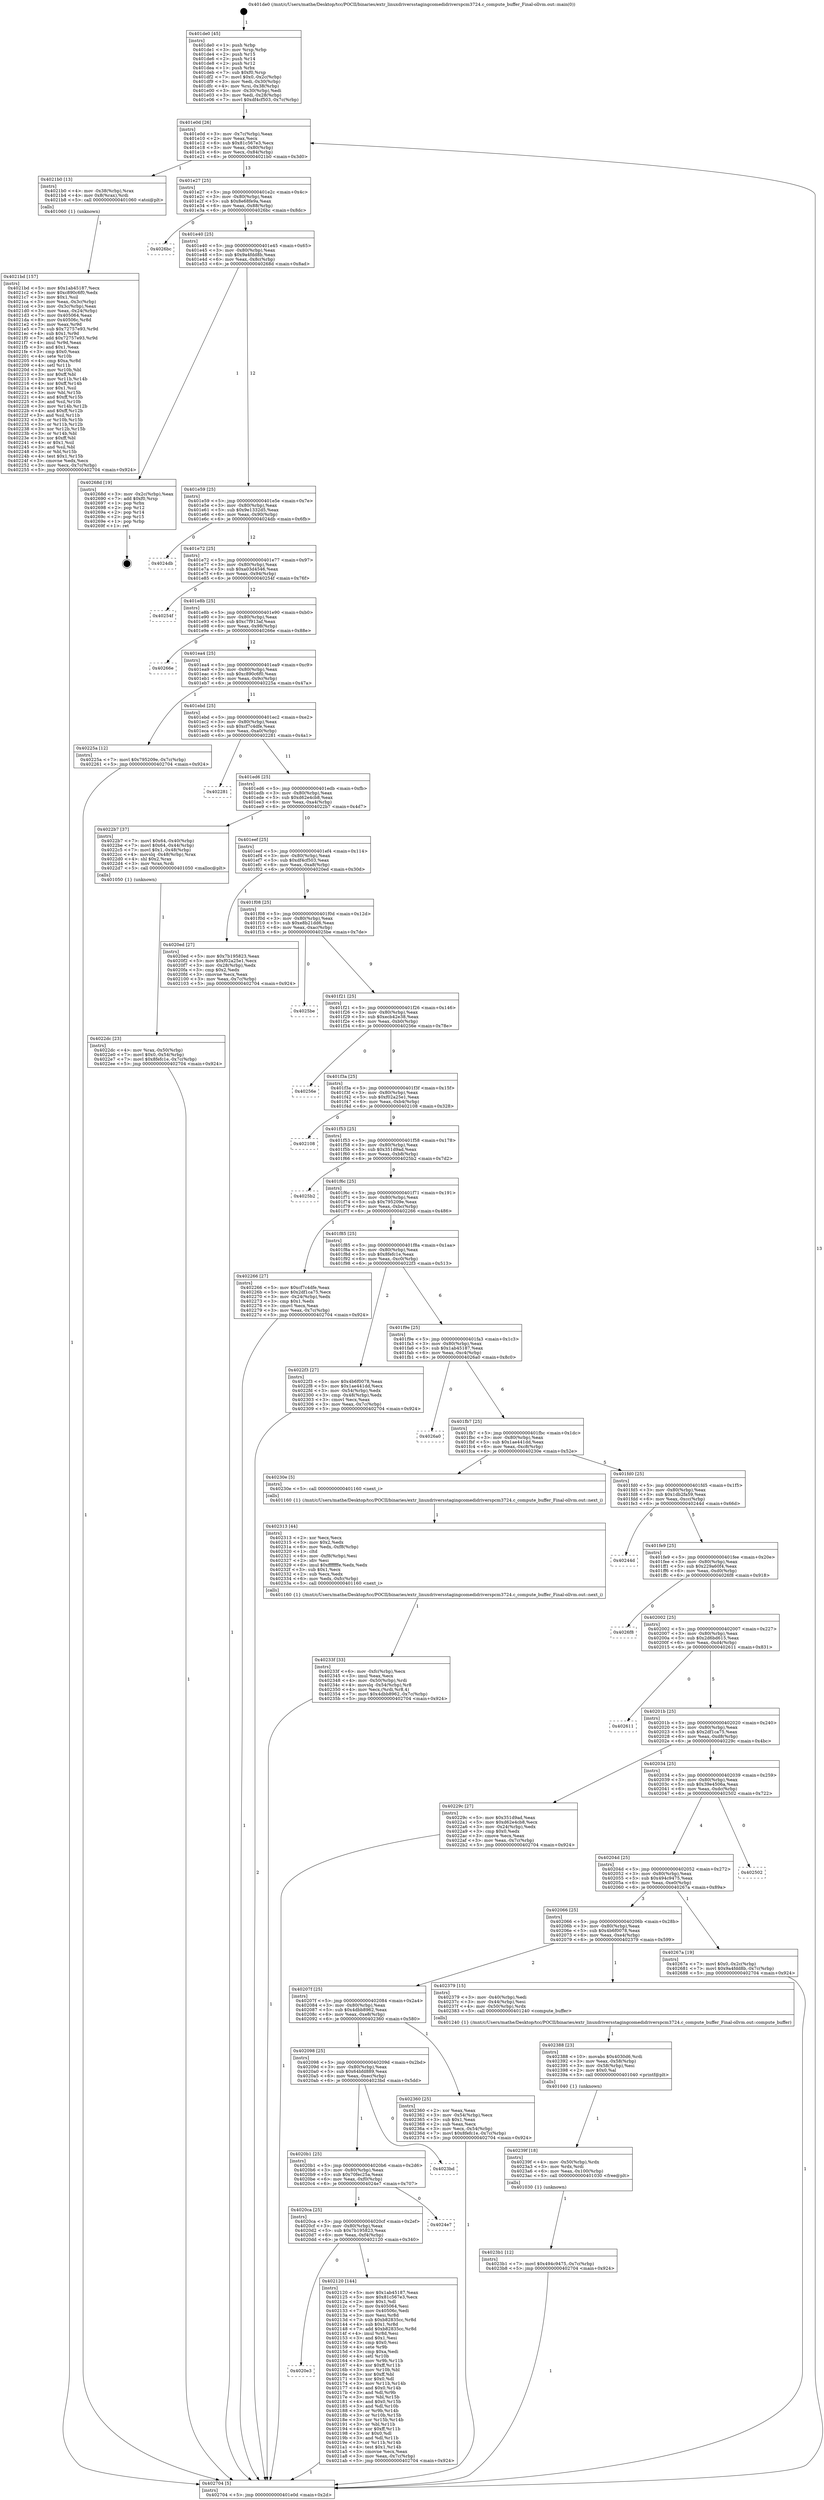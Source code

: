 digraph "0x401de0" {
  label = "0x401de0 (/mnt/c/Users/mathe/Desktop/tcc/POCII/binaries/extr_linuxdriversstagingcomedidriverspcm3724.c_compute_buffer_Final-ollvm.out::main(0))"
  labelloc = "t"
  node[shape=record]

  Entry [label="",width=0.3,height=0.3,shape=circle,fillcolor=black,style=filled]
  "0x401e0d" [label="{
     0x401e0d [26]\l
     | [instrs]\l
     &nbsp;&nbsp;0x401e0d \<+3\>: mov -0x7c(%rbp),%eax\l
     &nbsp;&nbsp;0x401e10 \<+2\>: mov %eax,%ecx\l
     &nbsp;&nbsp;0x401e12 \<+6\>: sub $0x81c567e3,%ecx\l
     &nbsp;&nbsp;0x401e18 \<+3\>: mov %eax,-0x80(%rbp)\l
     &nbsp;&nbsp;0x401e1b \<+6\>: mov %ecx,-0x84(%rbp)\l
     &nbsp;&nbsp;0x401e21 \<+6\>: je 00000000004021b0 \<main+0x3d0\>\l
  }"]
  "0x4021b0" [label="{
     0x4021b0 [13]\l
     | [instrs]\l
     &nbsp;&nbsp;0x4021b0 \<+4\>: mov -0x38(%rbp),%rax\l
     &nbsp;&nbsp;0x4021b4 \<+4\>: mov 0x8(%rax),%rdi\l
     &nbsp;&nbsp;0x4021b8 \<+5\>: call 0000000000401060 \<atoi@plt\>\l
     | [calls]\l
     &nbsp;&nbsp;0x401060 \{1\} (unknown)\l
  }"]
  "0x401e27" [label="{
     0x401e27 [25]\l
     | [instrs]\l
     &nbsp;&nbsp;0x401e27 \<+5\>: jmp 0000000000401e2c \<main+0x4c\>\l
     &nbsp;&nbsp;0x401e2c \<+3\>: mov -0x80(%rbp),%eax\l
     &nbsp;&nbsp;0x401e2f \<+5\>: sub $0x8e68fe9a,%eax\l
     &nbsp;&nbsp;0x401e34 \<+6\>: mov %eax,-0x88(%rbp)\l
     &nbsp;&nbsp;0x401e3a \<+6\>: je 00000000004026bc \<main+0x8dc\>\l
  }"]
  Exit [label="",width=0.3,height=0.3,shape=circle,fillcolor=black,style=filled,peripheries=2]
  "0x4026bc" [label="{
     0x4026bc\l
  }", style=dashed]
  "0x401e40" [label="{
     0x401e40 [25]\l
     | [instrs]\l
     &nbsp;&nbsp;0x401e40 \<+5\>: jmp 0000000000401e45 \<main+0x65\>\l
     &nbsp;&nbsp;0x401e45 \<+3\>: mov -0x80(%rbp),%eax\l
     &nbsp;&nbsp;0x401e48 \<+5\>: sub $0x9a4fdd8b,%eax\l
     &nbsp;&nbsp;0x401e4d \<+6\>: mov %eax,-0x8c(%rbp)\l
     &nbsp;&nbsp;0x401e53 \<+6\>: je 000000000040268d \<main+0x8ad\>\l
  }"]
  "0x4023b1" [label="{
     0x4023b1 [12]\l
     | [instrs]\l
     &nbsp;&nbsp;0x4023b1 \<+7\>: movl $0x494c9475,-0x7c(%rbp)\l
     &nbsp;&nbsp;0x4023b8 \<+5\>: jmp 0000000000402704 \<main+0x924\>\l
  }"]
  "0x40268d" [label="{
     0x40268d [19]\l
     | [instrs]\l
     &nbsp;&nbsp;0x40268d \<+3\>: mov -0x2c(%rbp),%eax\l
     &nbsp;&nbsp;0x402690 \<+7\>: add $0xf0,%rsp\l
     &nbsp;&nbsp;0x402697 \<+1\>: pop %rbx\l
     &nbsp;&nbsp;0x402698 \<+2\>: pop %r12\l
     &nbsp;&nbsp;0x40269a \<+2\>: pop %r14\l
     &nbsp;&nbsp;0x40269c \<+2\>: pop %r15\l
     &nbsp;&nbsp;0x40269e \<+1\>: pop %rbp\l
     &nbsp;&nbsp;0x40269f \<+1\>: ret\l
  }"]
  "0x401e59" [label="{
     0x401e59 [25]\l
     | [instrs]\l
     &nbsp;&nbsp;0x401e59 \<+5\>: jmp 0000000000401e5e \<main+0x7e\>\l
     &nbsp;&nbsp;0x401e5e \<+3\>: mov -0x80(%rbp),%eax\l
     &nbsp;&nbsp;0x401e61 \<+5\>: sub $0x9e1332d5,%eax\l
     &nbsp;&nbsp;0x401e66 \<+6\>: mov %eax,-0x90(%rbp)\l
     &nbsp;&nbsp;0x401e6c \<+6\>: je 00000000004024db \<main+0x6fb\>\l
  }"]
  "0x40239f" [label="{
     0x40239f [18]\l
     | [instrs]\l
     &nbsp;&nbsp;0x40239f \<+4\>: mov -0x50(%rbp),%rdx\l
     &nbsp;&nbsp;0x4023a3 \<+3\>: mov %rdx,%rdi\l
     &nbsp;&nbsp;0x4023a6 \<+6\>: mov %eax,-0x100(%rbp)\l
     &nbsp;&nbsp;0x4023ac \<+5\>: call 0000000000401030 \<free@plt\>\l
     | [calls]\l
     &nbsp;&nbsp;0x401030 \{1\} (unknown)\l
  }"]
  "0x4024db" [label="{
     0x4024db\l
  }", style=dashed]
  "0x401e72" [label="{
     0x401e72 [25]\l
     | [instrs]\l
     &nbsp;&nbsp;0x401e72 \<+5\>: jmp 0000000000401e77 \<main+0x97\>\l
     &nbsp;&nbsp;0x401e77 \<+3\>: mov -0x80(%rbp),%eax\l
     &nbsp;&nbsp;0x401e7a \<+5\>: sub $0xa03d4546,%eax\l
     &nbsp;&nbsp;0x401e7f \<+6\>: mov %eax,-0x94(%rbp)\l
     &nbsp;&nbsp;0x401e85 \<+6\>: je 000000000040254f \<main+0x76f\>\l
  }"]
  "0x402388" [label="{
     0x402388 [23]\l
     | [instrs]\l
     &nbsp;&nbsp;0x402388 \<+10\>: movabs $0x4030d6,%rdi\l
     &nbsp;&nbsp;0x402392 \<+3\>: mov %eax,-0x58(%rbp)\l
     &nbsp;&nbsp;0x402395 \<+3\>: mov -0x58(%rbp),%esi\l
     &nbsp;&nbsp;0x402398 \<+2\>: mov $0x0,%al\l
     &nbsp;&nbsp;0x40239a \<+5\>: call 0000000000401040 \<printf@plt\>\l
     | [calls]\l
     &nbsp;&nbsp;0x401040 \{1\} (unknown)\l
  }"]
  "0x40254f" [label="{
     0x40254f\l
  }", style=dashed]
  "0x401e8b" [label="{
     0x401e8b [25]\l
     | [instrs]\l
     &nbsp;&nbsp;0x401e8b \<+5\>: jmp 0000000000401e90 \<main+0xb0\>\l
     &nbsp;&nbsp;0x401e90 \<+3\>: mov -0x80(%rbp),%eax\l
     &nbsp;&nbsp;0x401e93 \<+5\>: sub $0xc7f913af,%eax\l
     &nbsp;&nbsp;0x401e98 \<+6\>: mov %eax,-0x98(%rbp)\l
     &nbsp;&nbsp;0x401e9e \<+6\>: je 000000000040266e \<main+0x88e\>\l
  }"]
  "0x40233f" [label="{
     0x40233f [33]\l
     | [instrs]\l
     &nbsp;&nbsp;0x40233f \<+6\>: mov -0xfc(%rbp),%ecx\l
     &nbsp;&nbsp;0x402345 \<+3\>: imul %eax,%ecx\l
     &nbsp;&nbsp;0x402348 \<+4\>: mov -0x50(%rbp),%rdi\l
     &nbsp;&nbsp;0x40234c \<+4\>: movslq -0x54(%rbp),%r8\l
     &nbsp;&nbsp;0x402350 \<+4\>: mov %ecx,(%rdi,%r8,4)\l
     &nbsp;&nbsp;0x402354 \<+7\>: movl $0x4dbb8962,-0x7c(%rbp)\l
     &nbsp;&nbsp;0x40235b \<+5\>: jmp 0000000000402704 \<main+0x924\>\l
  }"]
  "0x40266e" [label="{
     0x40266e\l
  }", style=dashed]
  "0x401ea4" [label="{
     0x401ea4 [25]\l
     | [instrs]\l
     &nbsp;&nbsp;0x401ea4 \<+5\>: jmp 0000000000401ea9 \<main+0xc9\>\l
     &nbsp;&nbsp;0x401ea9 \<+3\>: mov -0x80(%rbp),%eax\l
     &nbsp;&nbsp;0x401eac \<+5\>: sub $0xc890c6f0,%eax\l
     &nbsp;&nbsp;0x401eb1 \<+6\>: mov %eax,-0x9c(%rbp)\l
     &nbsp;&nbsp;0x401eb7 \<+6\>: je 000000000040225a \<main+0x47a\>\l
  }"]
  "0x402313" [label="{
     0x402313 [44]\l
     | [instrs]\l
     &nbsp;&nbsp;0x402313 \<+2\>: xor %ecx,%ecx\l
     &nbsp;&nbsp;0x402315 \<+5\>: mov $0x2,%edx\l
     &nbsp;&nbsp;0x40231a \<+6\>: mov %edx,-0xf8(%rbp)\l
     &nbsp;&nbsp;0x402320 \<+1\>: cltd\l
     &nbsp;&nbsp;0x402321 \<+6\>: mov -0xf8(%rbp),%esi\l
     &nbsp;&nbsp;0x402327 \<+2\>: idiv %esi\l
     &nbsp;&nbsp;0x402329 \<+6\>: imul $0xfffffffe,%edx,%edx\l
     &nbsp;&nbsp;0x40232f \<+3\>: sub $0x1,%ecx\l
     &nbsp;&nbsp;0x402332 \<+2\>: sub %ecx,%edx\l
     &nbsp;&nbsp;0x402334 \<+6\>: mov %edx,-0xfc(%rbp)\l
     &nbsp;&nbsp;0x40233a \<+5\>: call 0000000000401160 \<next_i\>\l
     | [calls]\l
     &nbsp;&nbsp;0x401160 \{1\} (/mnt/c/Users/mathe/Desktop/tcc/POCII/binaries/extr_linuxdriversstagingcomedidriverspcm3724.c_compute_buffer_Final-ollvm.out::next_i)\l
  }"]
  "0x40225a" [label="{
     0x40225a [12]\l
     | [instrs]\l
     &nbsp;&nbsp;0x40225a \<+7\>: movl $0x795209e,-0x7c(%rbp)\l
     &nbsp;&nbsp;0x402261 \<+5\>: jmp 0000000000402704 \<main+0x924\>\l
  }"]
  "0x401ebd" [label="{
     0x401ebd [25]\l
     | [instrs]\l
     &nbsp;&nbsp;0x401ebd \<+5\>: jmp 0000000000401ec2 \<main+0xe2\>\l
     &nbsp;&nbsp;0x401ec2 \<+3\>: mov -0x80(%rbp),%eax\l
     &nbsp;&nbsp;0x401ec5 \<+5\>: sub $0xcf7c4dfe,%eax\l
     &nbsp;&nbsp;0x401eca \<+6\>: mov %eax,-0xa0(%rbp)\l
     &nbsp;&nbsp;0x401ed0 \<+6\>: je 0000000000402281 \<main+0x4a1\>\l
  }"]
  "0x4022dc" [label="{
     0x4022dc [23]\l
     | [instrs]\l
     &nbsp;&nbsp;0x4022dc \<+4\>: mov %rax,-0x50(%rbp)\l
     &nbsp;&nbsp;0x4022e0 \<+7\>: movl $0x0,-0x54(%rbp)\l
     &nbsp;&nbsp;0x4022e7 \<+7\>: movl $0x8fefc1e,-0x7c(%rbp)\l
     &nbsp;&nbsp;0x4022ee \<+5\>: jmp 0000000000402704 \<main+0x924\>\l
  }"]
  "0x402281" [label="{
     0x402281\l
  }", style=dashed]
  "0x401ed6" [label="{
     0x401ed6 [25]\l
     | [instrs]\l
     &nbsp;&nbsp;0x401ed6 \<+5\>: jmp 0000000000401edb \<main+0xfb\>\l
     &nbsp;&nbsp;0x401edb \<+3\>: mov -0x80(%rbp),%eax\l
     &nbsp;&nbsp;0x401ede \<+5\>: sub $0xd62e4cb8,%eax\l
     &nbsp;&nbsp;0x401ee3 \<+6\>: mov %eax,-0xa4(%rbp)\l
     &nbsp;&nbsp;0x401ee9 \<+6\>: je 00000000004022b7 \<main+0x4d7\>\l
  }"]
  "0x4021bd" [label="{
     0x4021bd [157]\l
     | [instrs]\l
     &nbsp;&nbsp;0x4021bd \<+5\>: mov $0x1ab45187,%ecx\l
     &nbsp;&nbsp;0x4021c2 \<+5\>: mov $0xc890c6f0,%edx\l
     &nbsp;&nbsp;0x4021c7 \<+3\>: mov $0x1,%sil\l
     &nbsp;&nbsp;0x4021ca \<+3\>: mov %eax,-0x3c(%rbp)\l
     &nbsp;&nbsp;0x4021cd \<+3\>: mov -0x3c(%rbp),%eax\l
     &nbsp;&nbsp;0x4021d0 \<+3\>: mov %eax,-0x24(%rbp)\l
     &nbsp;&nbsp;0x4021d3 \<+7\>: mov 0x405064,%eax\l
     &nbsp;&nbsp;0x4021da \<+8\>: mov 0x40506c,%r8d\l
     &nbsp;&nbsp;0x4021e2 \<+3\>: mov %eax,%r9d\l
     &nbsp;&nbsp;0x4021e5 \<+7\>: sub $0x72757e93,%r9d\l
     &nbsp;&nbsp;0x4021ec \<+4\>: sub $0x1,%r9d\l
     &nbsp;&nbsp;0x4021f0 \<+7\>: add $0x72757e93,%r9d\l
     &nbsp;&nbsp;0x4021f7 \<+4\>: imul %r9d,%eax\l
     &nbsp;&nbsp;0x4021fb \<+3\>: and $0x1,%eax\l
     &nbsp;&nbsp;0x4021fe \<+3\>: cmp $0x0,%eax\l
     &nbsp;&nbsp;0x402201 \<+4\>: sete %r10b\l
     &nbsp;&nbsp;0x402205 \<+4\>: cmp $0xa,%r8d\l
     &nbsp;&nbsp;0x402209 \<+4\>: setl %r11b\l
     &nbsp;&nbsp;0x40220d \<+3\>: mov %r10b,%bl\l
     &nbsp;&nbsp;0x402210 \<+3\>: xor $0xff,%bl\l
     &nbsp;&nbsp;0x402213 \<+3\>: mov %r11b,%r14b\l
     &nbsp;&nbsp;0x402216 \<+4\>: xor $0xff,%r14b\l
     &nbsp;&nbsp;0x40221a \<+4\>: xor $0x1,%sil\l
     &nbsp;&nbsp;0x40221e \<+3\>: mov %bl,%r15b\l
     &nbsp;&nbsp;0x402221 \<+4\>: and $0xff,%r15b\l
     &nbsp;&nbsp;0x402225 \<+3\>: and %sil,%r10b\l
     &nbsp;&nbsp;0x402228 \<+3\>: mov %r14b,%r12b\l
     &nbsp;&nbsp;0x40222b \<+4\>: and $0xff,%r12b\l
     &nbsp;&nbsp;0x40222f \<+3\>: and %sil,%r11b\l
     &nbsp;&nbsp;0x402232 \<+3\>: or %r10b,%r15b\l
     &nbsp;&nbsp;0x402235 \<+3\>: or %r11b,%r12b\l
     &nbsp;&nbsp;0x402238 \<+3\>: xor %r12b,%r15b\l
     &nbsp;&nbsp;0x40223b \<+3\>: or %r14b,%bl\l
     &nbsp;&nbsp;0x40223e \<+3\>: xor $0xff,%bl\l
     &nbsp;&nbsp;0x402241 \<+4\>: or $0x1,%sil\l
     &nbsp;&nbsp;0x402245 \<+3\>: and %sil,%bl\l
     &nbsp;&nbsp;0x402248 \<+3\>: or %bl,%r15b\l
     &nbsp;&nbsp;0x40224b \<+4\>: test $0x1,%r15b\l
     &nbsp;&nbsp;0x40224f \<+3\>: cmovne %edx,%ecx\l
     &nbsp;&nbsp;0x402252 \<+3\>: mov %ecx,-0x7c(%rbp)\l
     &nbsp;&nbsp;0x402255 \<+5\>: jmp 0000000000402704 \<main+0x924\>\l
  }"]
  "0x4022b7" [label="{
     0x4022b7 [37]\l
     | [instrs]\l
     &nbsp;&nbsp;0x4022b7 \<+7\>: movl $0x64,-0x40(%rbp)\l
     &nbsp;&nbsp;0x4022be \<+7\>: movl $0x64,-0x44(%rbp)\l
     &nbsp;&nbsp;0x4022c5 \<+7\>: movl $0x1,-0x48(%rbp)\l
     &nbsp;&nbsp;0x4022cc \<+4\>: movslq -0x48(%rbp),%rax\l
     &nbsp;&nbsp;0x4022d0 \<+4\>: shl $0x2,%rax\l
     &nbsp;&nbsp;0x4022d4 \<+3\>: mov %rax,%rdi\l
     &nbsp;&nbsp;0x4022d7 \<+5\>: call 0000000000401050 \<malloc@plt\>\l
     | [calls]\l
     &nbsp;&nbsp;0x401050 \{1\} (unknown)\l
  }"]
  "0x401eef" [label="{
     0x401eef [25]\l
     | [instrs]\l
     &nbsp;&nbsp;0x401eef \<+5\>: jmp 0000000000401ef4 \<main+0x114\>\l
     &nbsp;&nbsp;0x401ef4 \<+3\>: mov -0x80(%rbp),%eax\l
     &nbsp;&nbsp;0x401ef7 \<+5\>: sub $0xdf4cf503,%eax\l
     &nbsp;&nbsp;0x401efc \<+6\>: mov %eax,-0xa8(%rbp)\l
     &nbsp;&nbsp;0x401f02 \<+6\>: je 00000000004020ed \<main+0x30d\>\l
  }"]
  "0x4020e3" [label="{
     0x4020e3\l
  }", style=dashed]
  "0x4020ed" [label="{
     0x4020ed [27]\l
     | [instrs]\l
     &nbsp;&nbsp;0x4020ed \<+5\>: mov $0x7b195823,%eax\l
     &nbsp;&nbsp;0x4020f2 \<+5\>: mov $0xf02a25e1,%ecx\l
     &nbsp;&nbsp;0x4020f7 \<+3\>: mov -0x28(%rbp),%edx\l
     &nbsp;&nbsp;0x4020fa \<+3\>: cmp $0x2,%edx\l
     &nbsp;&nbsp;0x4020fd \<+3\>: cmovne %ecx,%eax\l
     &nbsp;&nbsp;0x402100 \<+3\>: mov %eax,-0x7c(%rbp)\l
     &nbsp;&nbsp;0x402103 \<+5\>: jmp 0000000000402704 \<main+0x924\>\l
  }"]
  "0x401f08" [label="{
     0x401f08 [25]\l
     | [instrs]\l
     &nbsp;&nbsp;0x401f08 \<+5\>: jmp 0000000000401f0d \<main+0x12d\>\l
     &nbsp;&nbsp;0x401f0d \<+3\>: mov -0x80(%rbp),%eax\l
     &nbsp;&nbsp;0x401f10 \<+5\>: sub $0xe8b21dd6,%eax\l
     &nbsp;&nbsp;0x401f15 \<+6\>: mov %eax,-0xac(%rbp)\l
     &nbsp;&nbsp;0x401f1b \<+6\>: je 00000000004025be \<main+0x7de\>\l
  }"]
  "0x402704" [label="{
     0x402704 [5]\l
     | [instrs]\l
     &nbsp;&nbsp;0x402704 \<+5\>: jmp 0000000000401e0d \<main+0x2d\>\l
  }"]
  "0x401de0" [label="{
     0x401de0 [45]\l
     | [instrs]\l
     &nbsp;&nbsp;0x401de0 \<+1\>: push %rbp\l
     &nbsp;&nbsp;0x401de1 \<+3\>: mov %rsp,%rbp\l
     &nbsp;&nbsp;0x401de4 \<+2\>: push %r15\l
     &nbsp;&nbsp;0x401de6 \<+2\>: push %r14\l
     &nbsp;&nbsp;0x401de8 \<+2\>: push %r12\l
     &nbsp;&nbsp;0x401dea \<+1\>: push %rbx\l
     &nbsp;&nbsp;0x401deb \<+7\>: sub $0xf0,%rsp\l
     &nbsp;&nbsp;0x401df2 \<+7\>: movl $0x0,-0x2c(%rbp)\l
     &nbsp;&nbsp;0x401df9 \<+3\>: mov %edi,-0x30(%rbp)\l
     &nbsp;&nbsp;0x401dfc \<+4\>: mov %rsi,-0x38(%rbp)\l
     &nbsp;&nbsp;0x401e00 \<+3\>: mov -0x30(%rbp),%edi\l
     &nbsp;&nbsp;0x401e03 \<+3\>: mov %edi,-0x28(%rbp)\l
     &nbsp;&nbsp;0x401e06 \<+7\>: movl $0xdf4cf503,-0x7c(%rbp)\l
  }"]
  "0x402120" [label="{
     0x402120 [144]\l
     | [instrs]\l
     &nbsp;&nbsp;0x402120 \<+5\>: mov $0x1ab45187,%eax\l
     &nbsp;&nbsp;0x402125 \<+5\>: mov $0x81c567e3,%ecx\l
     &nbsp;&nbsp;0x40212a \<+2\>: mov $0x1,%dl\l
     &nbsp;&nbsp;0x40212c \<+7\>: mov 0x405064,%esi\l
     &nbsp;&nbsp;0x402133 \<+7\>: mov 0x40506c,%edi\l
     &nbsp;&nbsp;0x40213a \<+3\>: mov %esi,%r8d\l
     &nbsp;&nbsp;0x40213d \<+7\>: sub $0xb82835cc,%r8d\l
     &nbsp;&nbsp;0x402144 \<+4\>: sub $0x1,%r8d\l
     &nbsp;&nbsp;0x402148 \<+7\>: add $0xb82835cc,%r8d\l
     &nbsp;&nbsp;0x40214f \<+4\>: imul %r8d,%esi\l
     &nbsp;&nbsp;0x402153 \<+3\>: and $0x1,%esi\l
     &nbsp;&nbsp;0x402156 \<+3\>: cmp $0x0,%esi\l
     &nbsp;&nbsp;0x402159 \<+4\>: sete %r9b\l
     &nbsp;&nbsp;0x40215d \<+3\>: cmp $0xa,%edi\l
     &nbsp;&nbsp;0x402160 \<+4\>: setl %r10b\l
     &nbsp;&nbsp;0x402164 \<+3\>: mov %r9b,%r11b\l
     &nbsp;&nbsp;0x402167 \<+4\>: xor $0xff,%r11b\l
     &nbsp;&nbsp;0x40216b \<+3\>: mov %r10b,%bl\l
     &nbsp;&nbsp;0x40216e \<+3\>: xor $0xff,%bl\l
     &nbsp;&nbsp;0x402171 \<+3\>: xor $0x0,%dl\l
     &nbsp;&nbsp;0x402174 \<+3\>: mov %r11b,%r14b\l
     &nbsp;&nbsp;0x402177 \<+4\>: and $0x0,%r14b\l
     &nbsp;&nbsp;0x40217b \<+3\>: and %dl,%r9b\l
     &nbsp;&nbsp;0x40217e \<+3\>: mov %bl,%r15b\l
     &nbsp;&nbsp;0x402181 \<+4\>: and $0x0,%r15b\l
     &nbsp;&nbsp;0x402185 \<+3\>: and %dl,%r10b\l
     &nbsp;&nbsp;0x402188 \<+3\>: or %r9b,%r14b\l
     &nbsp;&nbsp;0x40218b \<+3\>: or %r10b,%r15b\l
     &nbsp;&nbsp;0x40218e \<+3\>: xor %r15b,%r14b\l
     &nbsp;&nbsp;0x402191 \<+3\>: or %bl,%r11b\l
     &nbsp;&nbsp;0x402194 \<+4\>: xor $0xff,%r11b\l
     &nbsp;&nbsp;0x402198 \<+3\>: or $0x0,%dl\l
     &nbsp;&nbsp;0x40219b \<+3\>: and %dl,%r11b\l
     &nbsp;&nbsp;0x40219e \<+3\>: or %r11b,%r14b\l
     &nbsp;&nbsp;0x4021a1 \<+4\>: test $0x1,%r14b\l
     &nbsp;&nbsp;0x4021a5 \<+3\>: cmovne %ecx,%eax\l
     &nbsp;&nbsp;0x4021a8 \<+3\>: mov %eax,-0x7c(%rbp)\l
     &nbsp;&nbsp;0x4021ab \<+5\>: jmp 0000000000402704 \<main+0x924\>\l
  }"]
  "0x4025be" [label="{
     0x4025be\l
  }", style=dashed]
  "0x401f21" [label="{
     0x401f21 [25]\l
     | [instrs]\l
     &nbsp;&nbsp;0x401f21 \<+5\>: jmp 0000000000401f26 \<main+0x146\>\l
     &nbsp;&nbsp;0x401f26 \<+3\>: mov -0x80(%rbp),%eax\l
     &nbsp;&nbsp;0x401f29 \<+5\>: sub $0xecb42e38,%eax\l
     &nbsp;&nbsp;0x401f2e \<+6\>: mov %eax,-0xb0(%rbp)\l
     &nbsp;&nbsp;0x401f34 \<+6\>: je 000000000040256e \<main+0x78e\>\l
  }"]
  "0x4020ca" [label="{
     0x4020ca [25]\l
     | [instrs]\l
     &nbsp;&nbsp;0x4020ca \<+5\>: jmp 00000000004020cf \<main+0x2ef\>\l
     &nbsp;&nbsp;0x4020cf \<+3\>: mov -0x80(%rbp),%eax\l
     &nbsp;&nbsp;0x4020d2 \<+5\>: sub $0x7b195823,%eax\l
     &nbsp;&nbsp;0x4020d7 \<+6\>: mov %eax,-0xf4(%rbp)\l
     &nbsp;&nbsp;0x4020dd \<+6\>: je 0000000000402120 \<main+0x340\>\l
  }"]
  "0x40256e" [label="{
     0x40256e\l
  }", style=dashed]
  "0x401f3a" [label="{
     0x401f3a [25]\l
     | [instrs]\l
     &nbsp;&nbsp;0x401f3a \<+5\>: jmp 0000000000401f3f \<main+0x15f\>\l
     &nbsp;&nbsp;0x401f3f \<+3\>: mov -0x80(%rbp),%eax\l
     &nbsp;&nbsp;0x401f42 \<+5\>: sub $0xf02a25e1,%eax\l
     &nbsp;&nbsp;0x401f47 \<+6\>: mov %eax,-0xb4(%rbp)\l
     &nbsp;&nbsp;0x401f4d \<+6\>: je 0000000000402108 \<main+0x328\>\l
  }"]
  "0x4024e7" [label="{
     0x4024e7\l
  }", style=dashed]
  "0x402108" [label="{
     0x402108\l
  }", style=dashed]
  "0x401f53" [label="{
     0x401f53 [25]\l
     | [instrs]\l
     &nbsp;&nbsp;0x401f53 \<+5\>: jmp 0000000000401f58 \<main+0x178\>\l
     &nbsp;&nbsp;0x401f58 \<+3\>: mov -0x80(%rbp),%eax\l
     &nbsp;&nbsp;0x401f5b \<+5\>: sub $0x351d9ad,%eax\l
     &nbsp;&nbsp;0x401f60 \<+6\>: mov %eax,-0xb8(%rbp)\l
     &nbsp;&nbsp;0x401f66 \<+6\>: je 00000000004025b2 \<main+0x7d2\>\l
  }"]
  "0x4020b1" [label="{
     0x4020b1 [25]\l
     | [instrs]\l
     &nbsp;&nbsp;0x4020b1 \<+5\>: jmp 00000000004020b6 \<main+0x2d6\>\l
     &nbsp;&nbsp;0x4020b6 \<+3\>: mov -0x80(%rbp),%eax\l
     &nbsp;&nbsp;0x4020b9 \<+5\>: sub $0x70fec25a,%eax\l
     &nbsp;&nbsp;0x4020be \<+6\>: mov %eax,-0xf0(%rbp)\l
     &nbsp;&nbsp;0x4020c4 \<+6\>: je 00000000004024e7 \<main+0x707\>\l
  }"]
  "0x4025b2" [label="{
     0x4025b2\l
  }", style=dashed]
  "0x401f6c" [label="{
     0x401f6c [25]\l
     | [instrs]\l
     &nbsp;&nbsp;0x401f6c \<+5\>: jmp 0000000000401f71 \<main+0x191\>\l
     &nbsp;&nbsp;0x401f71 \<+3\>: mov -0x80(%rbp),%eax\l
     &nbsp;&nbsp;0x401f74 \<+5\>: sub $0x795209e,%eax\l
     &nbsp;&nbsp;0x401f79 \<+6\>: mov %eax,-0xbc(%rbp)\l
     &nbsp;&nbsp;0x401f7f \<+6\>: je 0000000000402266 \<main+0x486\>\l
  }"]
  "0x4023bd" [label="{
     0x4023bd\l
  }", style=dashed]
  "0x402266" [label="{
     0x402266 [27]\l
     | [instrs]\l
     &nbsp;&nbsp;0x402266 \<+5\>: mov $0xcf7c4dfe,%eax\l
     &nbsp;&nbsp;0x40226b \<+5\>: mov $0x2df1ca75,%ecx\l
     &nbsp;&nbsp;0x402270 \<+3\>: mov -0x24(%rbp),%edx\l
     &nbsp;&nbsp;0x402273 \<+3\>: cmp $0x1,%edx\l
     &nbsp;&nbsp;0x402276 \<+3\>: cmovl %ecx,%eax\l
     &nbsp;&nbsp;0x402279 \<+3\>: mov %eax,-0x7c(%rbp)\l
     &nbsp;&nbsp;0x40227c \<+5\>: jmp 0000000000402704 \<main+0x924\>\l
  }"]
  "0x401f85" [label="{
     0x401f85 [25]\l
     | [instrs]\l
     &nbsp;&nbsp;0x401f85 \<+5\>: jmp 0000000000401f8a \<main+0x1aa\>\l
     &nbsp;&nbsp;0x401f8a \<+3\>: mov -0x80(%rbp),%eax\l
     &nbsp;&nbsp;0x401f8d \<+5\>: sub $0x8fefc1e,%eax\l
     &nbsp;&nbsp;0x401f92 \<+6\>: mov %eax,-0xc0(%rbp)\l
     &nbsp;&nbsp;0x401f98 \<+6\>: je 00000000004022f3 \<main+0x513\>\l
  }"]
  "0x402098" [label="{
     0x402098 [25]\l
     | [instrs]\l
     &nbsp;&nbsp;0x402098 \<+5\>: jmp 000000000040209d \<main+0x2bd\>\l
     &nbsp;&nbsp;0x40209d \<+3\>: mov -0x80(%rbp),%eax\l
     &nbsp;&nbsp;0x4020a0 \<+5\>: sub $0x64bfd889,%eax\l
     &nbsp;&nbsp;0x4020a5 \<+6\>: mov %eax,-0xec(%rbp)\l
     &nbsp;&nbsp;0x4020ab \<+6\>: je 00000000004023bd \<main+0x5dd\>\l
  }"]
  "0x4022f3" [label="{
     0x4022f3 [27]\l
     | [instrs]\l
     &nbsp;&nbsp;0x4022f3 \<+5\>: mov $0x4b6f0078,%eax\l
     &nbsp;&nbsp;0x4022f8 \<+5\>: mov $0x1ae441dd,%ecx\l
     &nbsp;&nbsp;0x4022fd \<+3\>: mov -0x54(%rbp),%edx\l
     &nbsp;&nbsp;0x402300 \<+3\>: cmp -0x48(%rbp),%edx\l
     &nbsp;&nbsp;0x402303 \<+3\>: cmovl %ecx,%eax\l
     &nbsp;&nbsp;0x402306 \<+3\>: mov %eax,-0x7c(%rbp)\l
     &nbsp;&nbsp;0x402309 \<+5\>: jmp 0000000000402704 \<main+0x924\>\l
  }"]
  "0x401f9e" [label="{
     0x401f9e [25]\l
     | [instrs]\l
     &nbsp;&nbsp;0x401f9e \<+5\>: jmp 0000000000401fa3 \<main+0x1c3\>\l
     &nbsp;&nbsp;0x401fa3 \<+3\>: mov -0x80(%rbp),%eax\l
     &nbsp;&nbsp;0x401fa6 \<+5\>: sub $0x1ab45187,%eax\l
     &nbsp;&nbsp;0x401fab \<+6\>: mov %eax,-0xc4(%rbp)\l
     &nbsp;&nbsp;0x401fb1 \<+6\>: je 00000000004026a0 \<main+0x8c0\>\l
  }"]
  "0x402360" [label="{
     0x402360 [25]\l
     | [instrs]\l
     &nbsp;&nbsp;0x402360 \<+2\>: xor %eax,%eax\l
     &nbsp;&nbsp;0x402362 \<+3\>: mov -0x54(%rbp),%ecx\l
     &nbsp;&nbsp;0x402365 \<+3\>: sub $0x1,%eax\l
     &nbsp;&nbsp;0x402368 \<+2\>: sub %eax,%ecx\l
     &nbsp;&nbsp;0x40236a \<+3\>: mov %ecx,-0x54(%rbp)\l
     &nbsp;&nbsp;0x40236d \<+7\>: movl $0x8fefc1e,-0x7c(%rbp)\l
     &nbsp;&nbsp;0x402374 \<+5\>: jmp 0000000000402704 \<main+0x924\>\l
  }"]
  "0x4026a0" [label="{
     0x4026a0\l
  }", style=dashed]
  "0x401fb7" [label="{
     0x401fb7 [25]\l
     | [instrs]\l
     &nbsp;&nbsp;0x401fb7 \<+5\>: jmp 0000000000401fbc \<main+0x1dc\>\l
     &nbsp;&nbsp;0x401fbc \<+3\>: mov -0x80(%rbp),%eax\l
     &nbsp;&nbsp;0x401fbf \<+5\>: sub $0x1ae441dd,%eax\l
     &nbsp;&nbsp;0x401fc4 \<+6\>: mov %eax,-0xc8(%rbp)\l
     &nbsp;&nbsp;0x401fca \<+6\>: je 000000000040230e \<main+0x52e\>\l
  }"]
  "0x40207f" [label="{
     0x40207f [25]\l
     | [instrs]\l
     &nbsp;&nbsp;0x40207f \<+5\>: jmp 0000000000402084 \<main+0x2a4\>\l
     &nbsp;&nbsp;0x402084 \<+3\>: mov -0x80(%rbp),%eax\l
     &nbsp;&nbsp;0x402087 \<+5\>: sub $0x4dbb8962,%eax\l
     &nbsp;&nbsp;0x40208c \<+6\>: mov %eax,-0xe8(%rbp)\l
     &nbsp;&nbsp;0x402092 \<+6\>: je 0000000000402360 \<main+0x580\>\l
  }"]
  "0x40230e" [label="{
     0x40230e [5]\l
     | [instrs]\l
     &nbsp;&nbsp;0x40230e \<+5\>: call 0000000000401160 \<next_i\>\l
     | [calls]\l
     &nbsp;&nbsp;0x401160 \{1\} (/mnt/c/Users/mathe/Desktop/tcc/POCII/binaries/extr_linuxdriversstagingcomedidriverspcm3724.c_compute_buffer_Final-ollvm.out::next_i)\l
  }"]
  "0x401fd0" [label="{
     0x401fd0 [25]\l
     | [instrs]\l
     &nbsp;&nbsp;0x401fd0 \<+5\>: jmp 0000000000401fd5 \<main+0x1f5\>\l
     &nbsp;&nbsp;0x401fd5 \<+3\>: mov -0x80(%rbp),%eax\l
     &nbsp;&nbsp;0x401fd8 \<+5\>: sub $0x1db2fa59,%eax\l
     &nbsp;&nbsp;0x401fdd \<+6\>: mov %eax,-0xcc(%rbp)\l
     &nbsp;&nbsp;0x401fe3 \<+6\>: je 000000000040244d \<main+0x66d\>\l
  }"]
  "0x402379" [label="{
     0x402379 [15]\l
     | [instrs]\l
     &nbsp;&nbsp;0x402379 \<+3\>: mov -0x40(%rbp),%edi\l
     &nbsp;&nbsp;0x40237c \<+3\>: mov -0x44(%rbp),%esi\l
     &nbsp;&nbsp;0x40237f \<+4\>: mov -0x50(%rbp),%rdx\l
     &nbsp;&nbsp;0x402383 \<+5\>: call 0000000000401240 \<compute_buffer\>\l
     | [calls]\l
     &nbsp;&nbsp;0x401240 \{1\} (/mnt/c/Users/mathe/Desktop/tcc/POCII/binaries/extr_linuxdriversstagingcomedidriverspcm3724.c_compute_buffer_Final-ollvm.out::compute_buffer)\l
  }"]
  "0x40244d" [label="{
     0x40244d\l
  }", style=dashed]
  "0x401fe9" [label="{
     0x401fe9 [25]\l
     | [instrs]\l
     &nbsp;&nbsp;0x401fe9 \<+5\>: jmp 0000000000401fee \<main+0x20e\>\l
     &nbsp;&nbsp;0x401fee \<+3\>: mov -0x80(%rbp),%eax\l
     &nbsp;&nbsp;0x401ff1 \<+5\>: sub $0x229a60f4,%eax\l
     &nbsp;&nbsp;0x401ff6 \<+6\>: mov %eax,-0xd0(%rbp)\l
     &nbsp;&nbsp;0x401ffc \<+6\>: je 00000000004026f8 \<main+0x918\>\l
  }"]
  "0x402066" [label="{
     0x402066 [25]\l
     | [instrs]\l
     &nbsp;&nbsp;0x402066 \<+5\>: jmp 000000000040206b \<main+0x28b\>\l
     &nbsp;&nbsp;0x40206b \<+3\>: mov -0x80(%rbp),%eax\l
     &nbsp;&nbsp;0x40206e \<+5\>: sub $0x4b6f0078,%eax\l
     &nbsp;&nbsp;0x402073 \<+6\>: mov %eax,-0xe4(%rbp)\l
     &nbsp;&nbsp;0x402079 \<+6\>: je 0000000000402379 \<main+0x599\>\l
  }"]
  "0x4026f8" [label="{
     0x4026f8\l
  }", style=dashed]
  "0x402002" [label="{
     0x402002 [25]\l
     | [instrs]\l
     &nbsp;&nbsp;0x402002 \<+5\>: jmp 0000000000402007 \<main+0x227\>\l
     &nbsp;&nbsp;0x402007 \<+3\>: mov -0x80(%rbp),%eax\l
     &nbsp;&nbsp;0x40200a \<+5\>: sub $0x2d6bd615,%eax\l
     &nbsp;&nbsp;0x40200f \<+6\>: mov %eax,-0xd4(%rbp)\l
     &nbsp;&nbsp;0x402015 \<+6\>: je 0000000000402611 \<main+0x831\>\l
  }"]
  "0x40267a" [label="{
     0x40267a [19]\l
     | [instrs]\l
     &nbsp;&nbsp;0x40267a \<+7\>: movl $0x0,-0x2c(%rbp)\l
     &nbsp;&nbsp;0x402681 \<+7\>: movl $0x9a4fdd8b,-0x7c(%rbp)\l
     &nbsp;&nbsp;0x402688 \<+5\>: jmp 0000000000402704 \<main+0x924\>\l
  }"]
  "0x402611" [label="{
     0x402611\l
  }", style=dashed]
  "0x40201b" [label="{
     0x40201b [25]\l
     | [instrs]\l
     &nbsp;&nbsp;0x40201b \<+5\>: jmp 0000000000402020 \<main+0x240\>\l
     &nbsp;&nbsp;0x402020 \<+3\>: mov -0x80(%rbp),%eax\l
     &nbsp;&nbsp;0x402023 \<+5\>: sub $0x2df1ca75,%eax\l
     &nbsp;&nbsp;0x402028 \<+6\>: mov %eax,-0xd8(%rbp)\l
     &nbsp;&nbsp;0x40202e \<+6\>: je 000000000040229c \<main+0x4bc\>\l
  }"]
  "0x40204d" [label="{
     0x40204d [25]\l
     | [instrs]\l
     &nbsp;&nbsp;0x40204d \<+5\>: jmp 0000000000402052 \<main+0x272\>\l
     &nbsp;&nbsp;0x402052 \<+3\>: mov -0x80(%rbp),%eax\l
     &nbsp;&nbsp;0x402055 \<+5\>: sub $0x494c9475,%eax\l
     &nbsp;&nbsp;0x40205a \<+6\>: mov %eax,-0xe0(%rbp)\l
     &nbsp;&nbsp;0x402060 \<+6\>: je 000000000040267a \<main+0x89a\>\l
  }"]
  "0x40229c" [label="{
     0x40229c [27]\l
     | [instrs]\l
     &nbsp;&nbsp;0x40229c \<+5\>: mov $0x351d9ad,%eax\l
     &nbsp;&nbsp;0x4022a1 \<+5\>: mov $0xd62e4cb8,%ecx\l
     &nbsp;&nbsp;0x4022a6 \<+3\>: mov -0x24(%rbp),%edx\l
     &nbsp;&nbsp;0x4022a9 \<+3\>: cmp $0x0,%edx\l
     &nbsp;&nbsp;0x4022ac \<+3\>: cmove %ecx,%eax\l
     &nbsp;&nbsp;0x4022af \<+3\>: mov %eax,-0x7c(%rbp)\l
     &nbsp;&nbsp;0x4022b2 \<+5\>: jmp 0000000000402704 \<main+0x924\>\l
  }"]
  "0x402034" [label="{
     0x402034 [25]\l
     | [instrs]\l
     &nbsp;&nbsp;0x402034 \<+5\>: jmp 0000000000402039 \<main+0x259\>\l
     &nbsp;&nbsp;0x402039 \<+3\>: mov -0x80(%rbp),%eax\l
     &nbsp;&nbsp;0x40203c \<+5\>: sub $0x39e4506a,%eax\l
     &nbsp;&nbsp;0x402041 \<+6\>: mov %eax,-0xdc(%rbp)\l
     &nbsp;&nbsp;0x402047 \<+6\>: je 0000000000402502 \<main+0x722\>\l
  }"]
  "0x402502" [label="{
     0x402502\l
  }", style=dashed]
  Entry -> "0x401de0" [label=" 1"]
  "0x401e0d" -> "0x4021b0" [label=" 1"]
  "0x401e0d" -> "0x401e27" [label=" 13"]
  "0x40268d" -> Exit [label=" 1"]
  "0x401e27" -> "0x4026bc" [label=" 0"]
  "0x401e27" -> "0x401e40" [label=" 13"]
  "0x40267a" -> "0x402704" [label=" 1"]
  "0x401e40" -> "0x40268d" [label=" 1"]
  "0x401e40" -> "0x401e59" [label=" 12"]
  "0x4023b1" -> "0x402704" [label=" 1"]
  "0x401e59" -> "0x4024db" [label=" 0"]
  "0x401e59" -> "0x401e72" [label=" 12"]
  "0x40239f" -> "0x4023b1" [label=" 1"]
  "0x401e72" -> "0x40254f" [label=" 0"]
  "0x401e72" -> "0x401e8b" [label=" 12"]
  "0x402388" -> "0x40239f" [label=" 1"]
  "0x401e8b" -> "0x40266e" [label=" 0"]
  "0x401e8b" -> "0x401ea4" [label=" 12"]
  "0x402379" -> "0x402388" [label=" 1"]
  "0x401ea4" -> "0x40225a" [label=" 1"]
  "0x401ea4" -> "0x401ebd" [label=" 11"]
  "0x402360" -> "0x402704" [label=" 1"]
  "0x401ebd" -> "0x402281" [label=" 0"]
  "0x401ebd" -> "0x401ed6" [label=" 11"]
  "0x40233f" -> "0x402704" [label=" 1"]
  "0x401ed6" -> "0x4022b7" [label=" 1"]
  "0x401ed6" -> "0x401eef" [label=" 10"]
  "0x402313" -> "0x40233f" [label=" 1"]
  "0x401eef" -> "0x4020ed" [label=" 1"]
  "0x401eef" -> "0x401f08" [label=" 9"]
  "0x4020ed" -> "0x402704" [label=" 1"]
  "0x401de0" -> "0x401e0d" [label=" 1"]
  "0x402704" -> "0x401e0d" [label=" 13"]
  "0x40230e" -> "0x402313" [label=" 1"]
  "0x401f08" -> "0x4025be" [label=" 0"]
  "0x401f08" -> "0x401f21" [label=" 9"]
  "0x4022f3" -> "0x402704" [label=" 2"]
  "0x401f21" -> "0x40256e" [label=" 0"]
  "0x401f21" -> "0x401f3a" [label=" 9"]
  "0x4022b7" -> "0x4022dc" [label=" 1"]
  "0x401f3a" -> "0x402108" [label=" 0"]
  "0x401f3a" -> "0x401f53" [label=" 9"]
  "0x40229c" -> "0x402704" [label=" 1"]
  "0x401f53" -> "0x4025b2" [label=" 0"]
  "0x401f53" -> "0x401f6c" [label=" 9"]
  "0x40225a" -> "0x402704" [label=" 1"]
  "0x401f6c" -> "0x402266" [label=" 1"]
  "0x401f6c" -> "0x401f85" [label=" 8"]
  "0x4021bd" -> "0x402704" [label=" 1"]
  "0x401f85" -> "0x4022f3" [label=" 2"]
  "0x401f85" -> "0x401f9e" [label=" 6"]
  "0x402120" -> "0x402704" [label=" 1"]
  "0x401f9e" -> "0x4026a0" [label=" 0"]
  "0x401f9e" -> "0x401fb7" [label=" 6"]
  "0x4020ca" -> "0x4020e3" [label=" 0"]
  "0x401fb7" -> "0x40230e" [label=" 1"]
  "0x401fb7" -> "0x401fd0" [label=" 5"]
  "0x4022dc" -> "0x402704" [label=" 1"]
  "0x401fd0" -> "0x40244d" [label=" 0"]
  "0x401fd0" -> "0x401fe9" [label=" 5"]
  "0x4020b1" -> "0x4020ca" [label=" 1"]
  "0x401fe9" -> "0x4026f8" [label=" 0"]
  "0x401fe9" -> "0x402002" [label=" 5"]
  "0x402266" -> "0x402704" [label=" 1"]
  "0x402002" -> "0x402611" [label=" 0"]
  "0x402002" -> "0x40201b" [label=" 5"]
  "0x402098" -> "0x4020b1" [label=" 1"]
  "0x40201b" -> "0x40229c" [label=" 1"]
  "0x40201b" -> "0x402034" [label=" 4"]
  "0x4021b0" -> "0x4021bd" [label=" 1"]
  "0x402034" -> "0x402502" [label=" 0"]
  "0x402034" -> "0x40204d" [label=" 4"]
  "0x402098" -> "0x4023bd" [label=" 0"]
  "0x40204d" -> "0x40267a" [label=" 1"]
  "0x40204d" -> "0x402066" [label=" 3"]
  "0x4020b1" -> "0x4024e7" [label=" 0"]
  "0x402066" -> "0x402379" [label=" 1"]
  "0x402066" -> "0x40207f" [label=" 2"]
  "0x4020ca" -> "0x402120" [label=" 1"]
  "0x40207f" -> "0x402360" [label=" 1"]
  "0x40207f" -> "0x402098" [label=" 1"]
}
